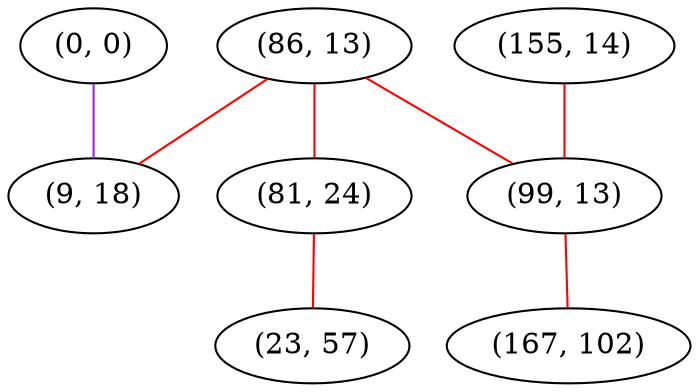 graph "" {
"(0, 0)";
"(155, 14)";
"(86, 13)";
"(99, 13)";
"(167, 102)";
"(81, 24)";
"(9, 18)";
"(23, 57)";
"(0, 0)" -- "(9, 18)"  [color=purple, key=0, weight=4];
"(155, 14)" -- "(99, 13)"  [color=red, key=0, weight=1];
"(86, 13)" -- "(9, 18)"  [color=red, key=0, weight=1];
"(86, 13)" -- "(81, 24)"  [color=red, key=0, weight=1];
"(86, 13)" -- "(99, 13)"  [color=red, key=0, weight=1];
"(99, 13)" -- "(167, 102)"  [color=red, key=0, weight=1];
"(81, 24)" -- "(23, 57)"  [color=red, key=0, weight=1];
}
